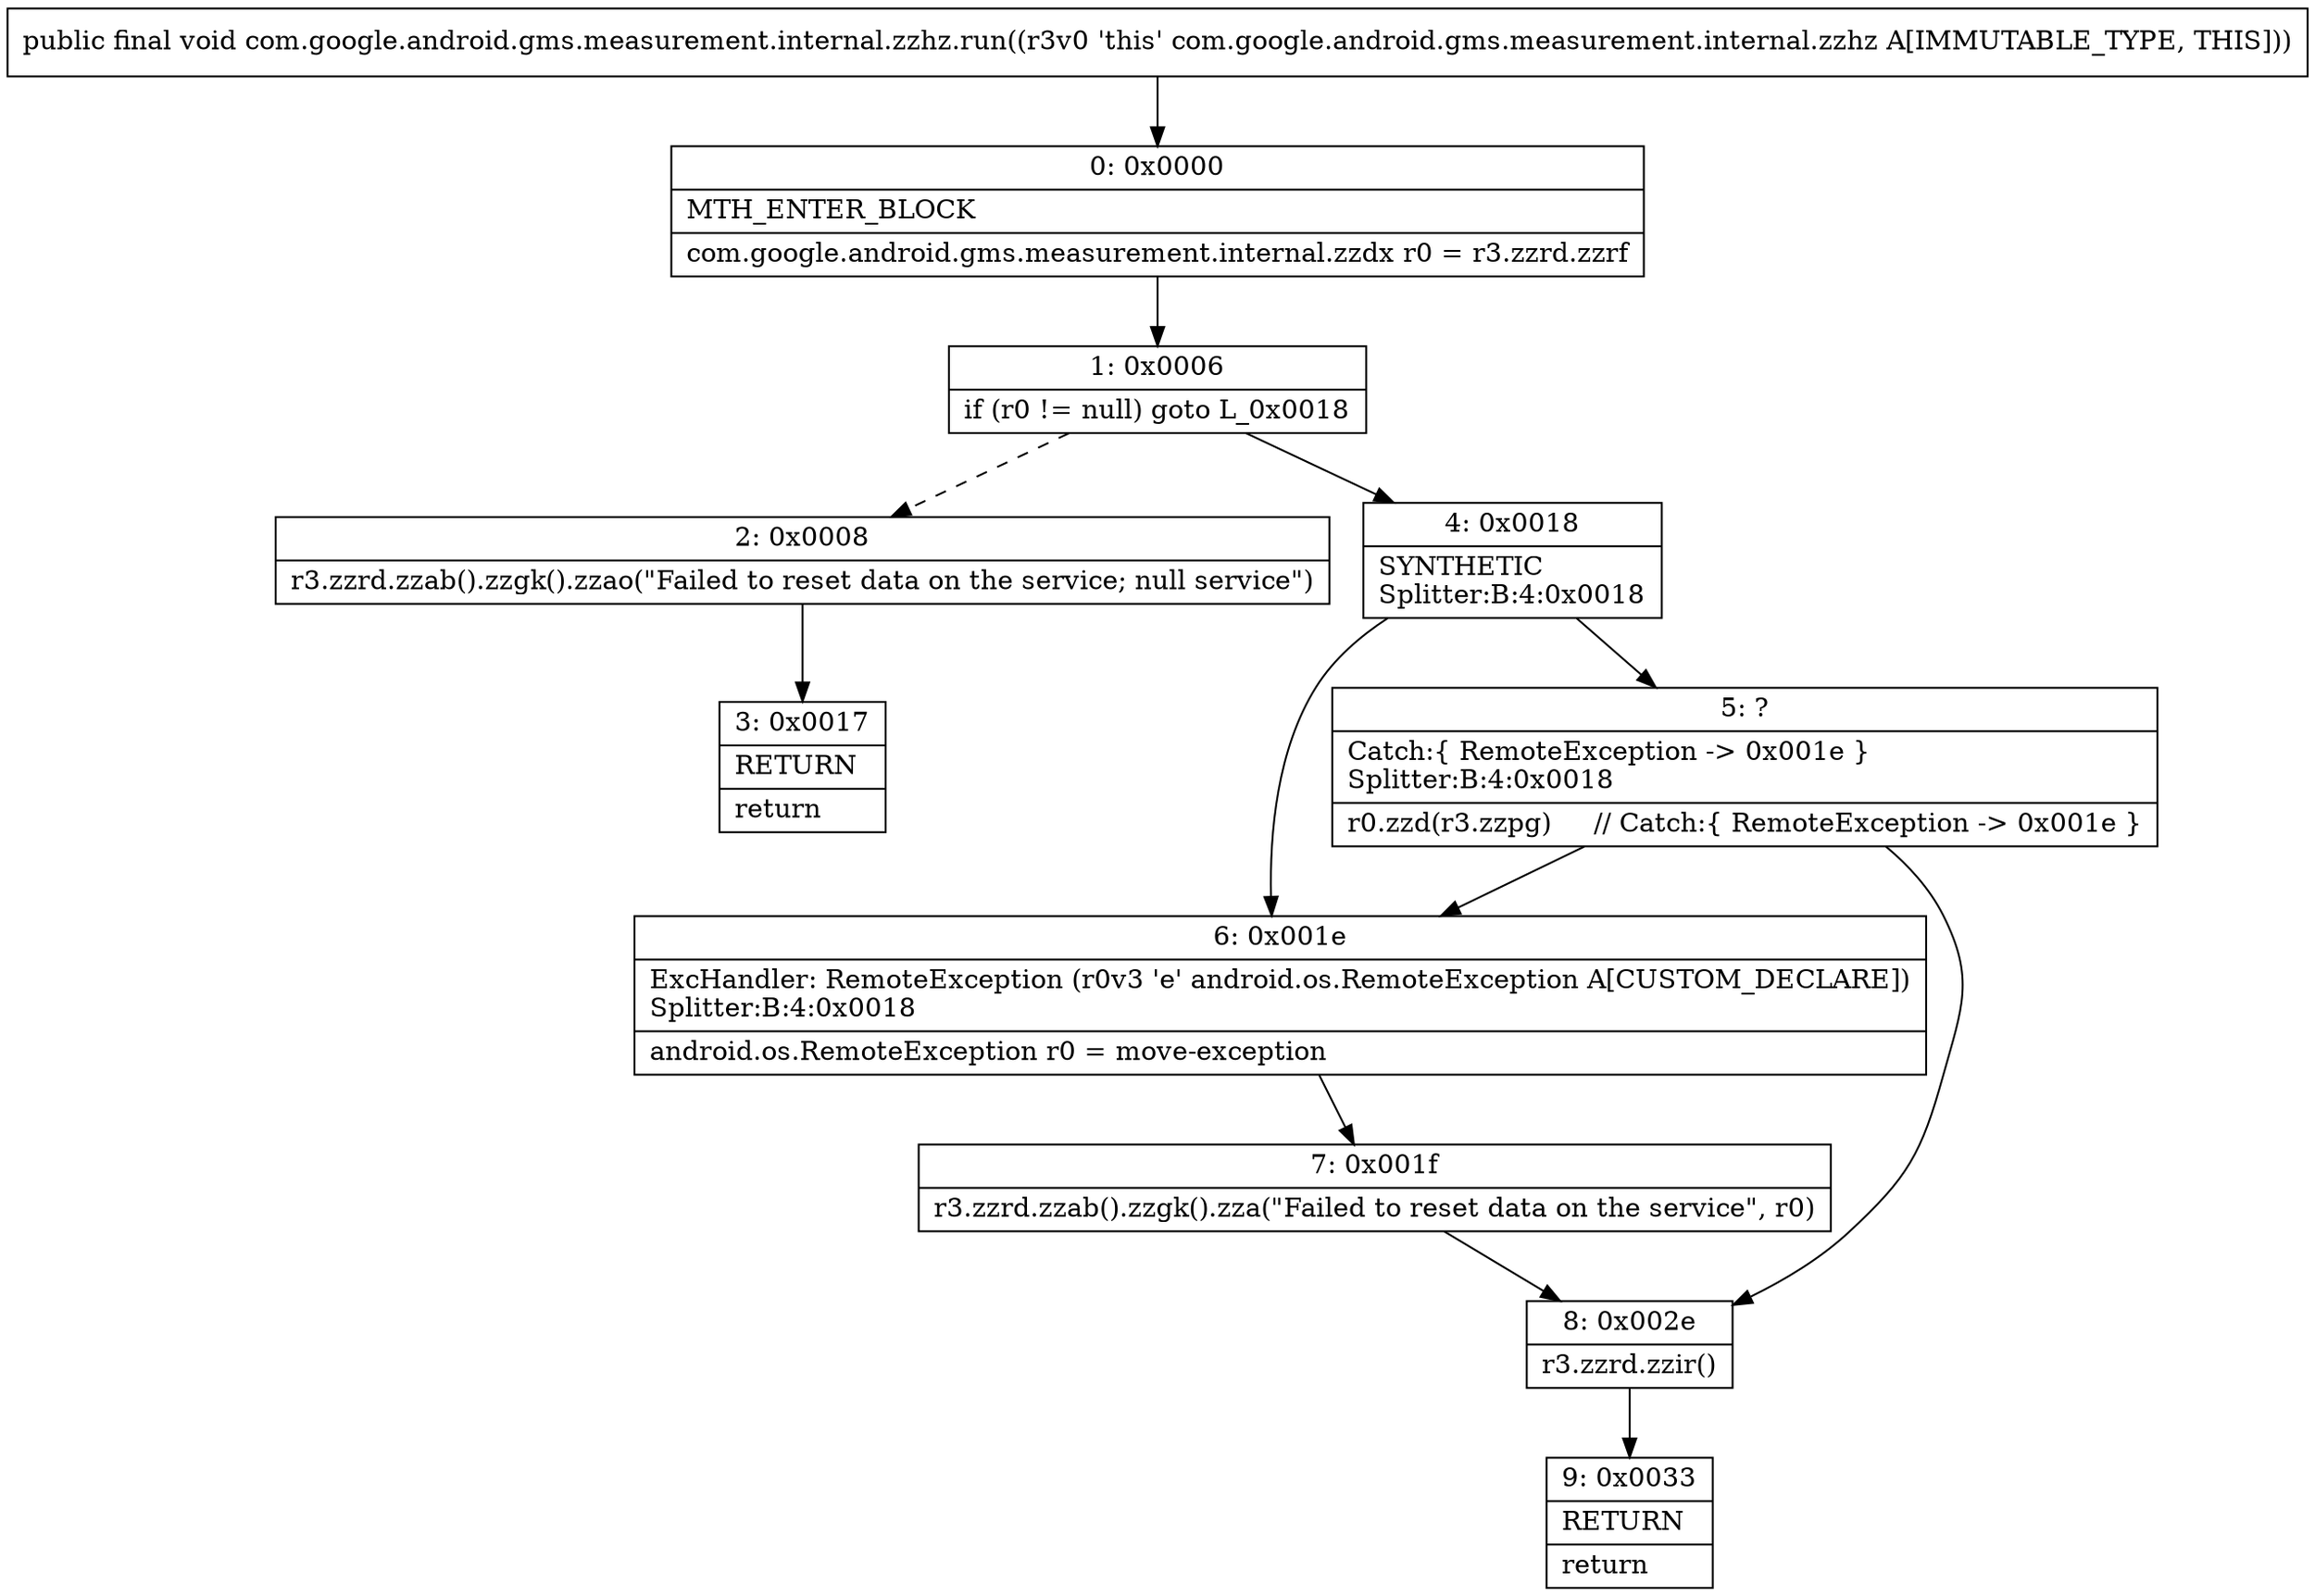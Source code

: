 digraph "CFG forcom.google.android.gms.measurement.internal.zzhz.run()V" {
Node_0 [shape=record,label="{0\:\ 0x0000|MTH_ENTER_BLOCK\l|com.google.android.gms.measurement.internal.zzdx r0 = r3.zzrd.zzrf\l}"];
Node_1 [shape=record,label="{1\:\ 0x0006|if (r0 != null) goto L_0x0018\l}"];
Node_2 [shape=record,label="{2\:\ 0x0008|r3.zzrd.zzab().zzgk().zzao(\"Failed to reset data on the service; null service\")\l}"];
Node_3 [shape=record,label="{3\:\ 0x0017|RETURN\l|return\l}"];
Node_4 [shape=record,label="{4\:\ 0x0018|SYNTHETIC\lSplitter:B:4:0x0018\l}"];
Node_5 [shape=record,label="{5\:\ ?|Catch:\{ RemoteException \-\> 0x001e \}\lSplitter:B:4:0x0018\l|r0.zzd(r3.zzpg)     \/\/ Catch:\{ RemoteException \-\> 0x001e \}\l}"];
Node_6 [shape=record,label="{6\:\ 0x001e|ExcHandler: RemoteException (r0v3 'e' android.os.RemoteException A[CUSTOM_DECLARE])\lSplitter:B:4:0x0018\l|android.os.RemoteException r0 = move\-exception\l}"];
Node_7 [shape=record,label="{7\:\ 0x001f|r3.zzrd.zzab().zzgk().zza(\"Failed to reset data on the service\", r0)\l}"];
Node_8 [shape=record,label="{8\:\ 0x002e|r3.zzrd.zzir()\l}"];
Node_9 [shape=record,label="{9\:\ 0x0033|RETURN\l|return\l}"];
MethodNode[shape=record,label="{public final void com.google.android.gms.measurement.internal.zzhz.run((r3v0 'this' com.google.android.gms.measurement.internal.zzhz A[IMMUTABLE_TYPE, THIS])) }"];
MethodNode -> Node_0;
Node_0 -> Node_1;
Node_1 -> Node_2[style=dashed];
Node_1 -> Node_4;
Node_2 -> Node_3;
Node_4 -> Node_5;
Node_4 -> Node_6;
Node_5 -> Node_6;
Node_5 -> Node_8;
Node_6 -> Node_7;
Node_7 -> Node_8;
Node_8 -> Node_9;
}

